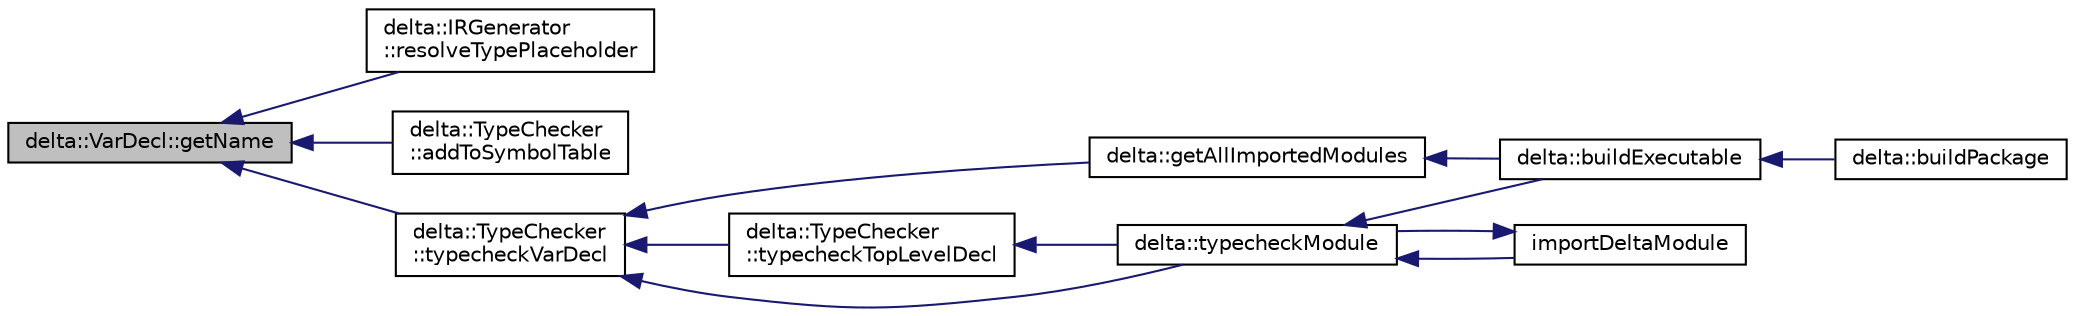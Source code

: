 digraph "delta::VarDecl::getName"
{
  edge [fontname="Helvetica",fontsize="10",labelfontname="Helvetica",labelfontsize="10"];
  node [fontname="Helvetica",fontsize="10",shape=record];
  rankdir="LR";
  Node20 [label="delta::VarDecl::getName",height=0.2,width=0.4,color="black", fillcolor="grey75", style="filled", fontcolor="black"];
  Node20 -> Node21 [dir="back",color="midnightblue",fontsize="10",style="solid",fontname="Helvetica"];
  Node21 [label="delta::IRGenerator\l::resolveTypePlaceholder",height=0.2,width=0.4,color="black", fillcolor="white", style="filled",URL="$classdelta_1_1_i_r_generator.html#a3dcb9317d090022c47d62a2df03c46f7"];
  Node20 -> Node22 [dir="back",color="midnightblue",fontsize="10",style="solid",fontname="Helvetica"];
  Node22 [label="delta::TypeChecker\l::addToSymbolTable",height=0.2,width=0.4,color="black", fillcolor="white", style="filled",URL="$classdelta_1_1_type_checker.html#a0c32b3cd2f72a4ac31cdb90165e2dd2a"];
  Node20 -> Node23 [dir="back",color="midnightblue",fontsize="10",style="solid",fontname="Helvetica"];
  Node23 [label="delta::TypeChecker\l::typecheckVarDecl",height=0.2,width=0.4,color="black", fillcolor="white", style="filled",URL="$classdelta_1_1_type_checker.html#a5ac25011668c8781d97542e49d7f8868"];
  Node23 -> Node24 [dir="back",color="midnightblue",fontsize="10",style="solid",fontname="Helvetica"];
  Node24 [label="delta::getAllImportedModules",height=0.2,width=0.4,color="black", fillcolor="white", style="filled",URL="$namespacedelta.html#a949f83e8840a11b90a369f9b2278ba0a"];
  Node24 -> Node25 [dir="back",color="midnightblue",fontsize="10",style="solid",fontname="Helvetica"];
  Node25 [label="delta::buildExecutable",height=0.2,width=0.4,color="black", fillcolor="white", style="filled",URL="$namespacedelta.html#aea63e33d3ee2ff18ad7c1fefd8bbeca2"];
  Node25 -> Node26 [dir="back",color="midnightblue",fontsize="10",style="solid",fontname="Helvetica"];
  Node26 [label="delta::buildPackage",height=0.2,width=0.4,color="black", fillcolor="white", style="filled",URL="$namespacedelta.html#a608f3203f47e224f518306b184b5cf60"];
  Node23 -> Node27 [dir="back",color="midnightblue",fontsize="10",style="solid",fontname="Helvetica"];
  Node27 [label="delta::TypeChecker\l::typecheckTopLevelDecl",height=0.2,width=0.4,color="black", fillcolor="white", style="filled",URL="$classdelta_1_1_type_checker.html#a6f183b3656e0dc9a1882e9145ef5e5ea"];
  Node27 -> Node28 [dir="back",color="midnightblue",fontsize="10",style="solid",fontname="Helvetica"];
  Node28 [label="delta::typecheckModule",height=0.2,width=0.4,color="black", fillcolor="white", style="filled",URL="$namespacedelta.html#a640468ebe486aee02501f76f96781f90"];
  Node28 -> Node25 [dir="back",color="midnightblue",fontsize="10",style="solid",fontname="Helvetica"];
  Node28 -> Node29 [dir="back",color="midnightblue",fontsize="10",style="solid",fontname="Helvetica"];
  Node29 [label="importDeltaModule",height=0.2,width=0.4,color="black", fillcolor="white", style="filled",URL="$typecheck_8cpp.html#ab417bb720a37330c53ef816b9d61711c"];
  Node29 -> Node28 [dir="back",color="midnightblue",fontsize="10",style="solid",fontname="Helvetica"];
  Node23 -> Node28 [dir="back",color="midnightblue",fontsize="10",style="solid",fontname="Helvetica"];
}
